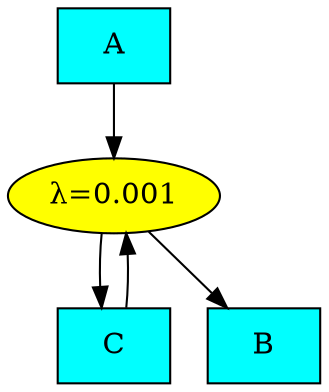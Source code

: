 digraph {
  r0 [label="λ=0.001",shape="oval",fillcolor="yellow",style="filled"];
  A -> r0;
  C -> r0;
  r0 -> B;
  r0 -> C;
  B [shape="rect",fillcolor="cyan",style="filled"];
  C [shape="rect",fillcolor="cyan",style="filled"];
  A [shape="rect",fillcolor="cyan",style="filled"];
}

